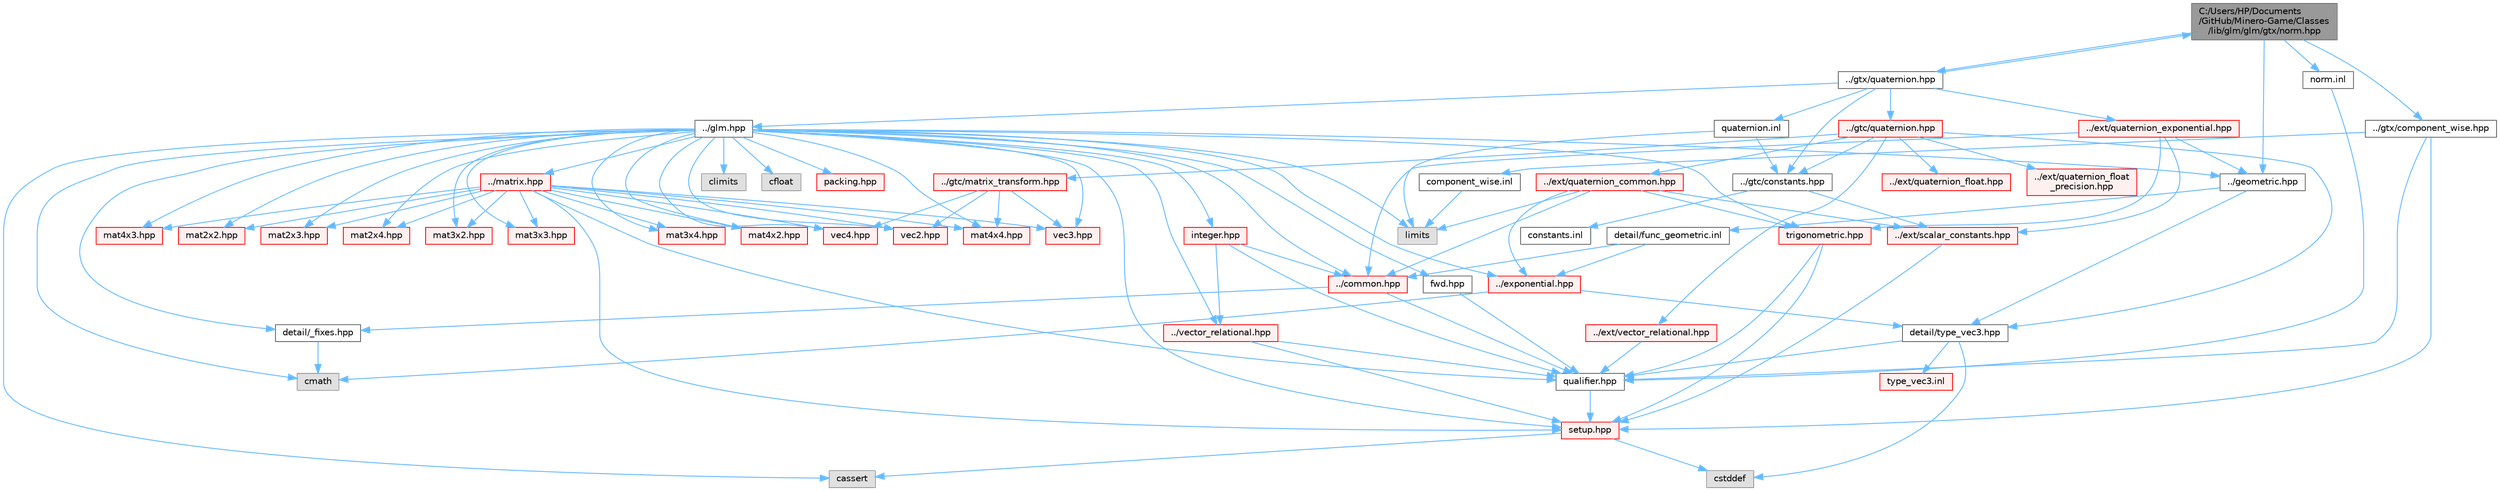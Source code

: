 digraph "C:/Users/HP/Documents/GitHub/Minero-Game/Classes/lib/glm/glm/gtx/norm.hpp"
{
 // LATEX_PDF_SIZE
  bgcolor="transparent";
  edge [fontname=Helvetica,fontsize=10,labelfontname=Helvetica,labelfontsize=10];
  node [fontname=Helvetica,fontsize=10,shape=box,height=0.2,width=0.4];
  Node1 [id="Node000001",label="C:/Users/HP/Documents\l/GitHub/Minero-Game/Classes\l/lib/glm/glm/gtx/norm.hpp",height=0.2,width=0.4,color="gray40", fillcolor="grey60", style="filled", fontcolor="black",tooltip=" "];
  Node1 -> Node2 [id="edge213_Node000001_Node000002",color="steelblue1",style="solid",tooltip=" "];
  Node2 [id="Node000002",label="../geometric.hpp",height=0.2,width=0.4,color="grey40", fillcolor="white", style="filled",URL="$_classes_2lib_2glm_2glm_2geometric_8hpp.html",tooltip=" "];
  Node2 -> Node3 [id="edge214_Node000002_Node000003",color="steelblue1",style="solid",tooltip=" "];
  Node3 [id="Node000003",label="detail/type_vec3.hpp",height=0.2,width=0.4,color="grey40", fillcolor="white", style="filled",URL="$_classes_2lib_2glm_2glm_2detail_2type__vec3_8hpp.html",tooltip=" "];
  Node3 -> Node4 [id="edge215_Node000003_Node000004",color="steelblue1",style="solid",tooltip=" "];
  Node4 [id="Node000004",label="qualifier.hpp",height=0.2,width=0.4,color="grey40", fillcolor="white", style="filled",URL="$_classes_2lib_2glm_2glm_2detail_2qualifier_8hpp.html",tooltip=" "];
  Node4 -> Node5 [id="edge216_Node000004_Node000005",color="steelblue1",style="solid",tooltip=" "];
  Node5 [id="Node000005",label="setup.hpp",height=0.2,width=0.4,color="red", fillcolor="#FFF0F0", style="filled",URL="$_classes_2lib_2glm_2glm_2detail_2setup_8hpp.html",tooltip=" "];
  Node5 -> Node6 [id="edge217_Node000005_Node000006",color="steelblue1",style="solid",tooltip=" "];
  Node6 [id="Node000006",label="cassert",height=0.2,width=0.4,color="grey60", fillcolor="#E0E0E0", style="filled",tooltip=" "];
  Node5 -> Node7 [id="edge218_Node000005_Node000007",color="steelblue1",style="solid",tooltip=" "];
  Node7 [id="Node000007",label="cstddef",height=0.2,width=0.4,color="grey60", fillcolor="#E0E0E0", style="filled",tooltip=" "];
  Node3 -> Node7 [id="edge219_Node000003_Node000007",color="steelblue1",style="solid",tooltip=" "];
  Node3 -> Node9 [id="edge220_Node000003_Node000009",color="steelblue1",style="solid",tooltip=" "];
  Node9 [id="Node000009",label="type_vec3.inl",height=0.2,width=0.4,color="red", fillcolor="#FFF0F0", style="filled",URL="$_classes_2lib_2glm_2glm_2detail_2type__vec3_8inl.html",tooltip=" "];
  Node2 -> Node12 [id="edge221_Node000002_Node000012",color="steelblue1",style="solid",tooltip=" "];
  Node12 [id="Node000012",label="detail/func_geometric.inl",height=0.2,width=0.4,color="grey40", fillcolor="white", style="filled",URL="$_classes_2lib_2glm_2glm_2detail_2func__geometric_8inl.html",tooltip=" "];
  Node12 -> Node13 [id="edge222_Node000012_Node000013",color="steelblue1",style="solid",tooltip=" "];
  Node13 [id="Node000013",label="../exponential.hpp",height=0.2,width=0.4,color="red", fillcolor="#FFF0F0", style="filled",URL="$_classes_2lib_2glm_2glm_2exponential_8hpp.html",tooltip=" "];
  Node13 -> Node3 [id="edge223_Node000013_Node000003",color="steelblue1",style="solid",tooltip=" "];
  Node13 -> Node20 [id="edge224_Node000013_Node000020",color="steelblue1",style="solid",tooltip=" "];
  Node20 [id="Node000020",label="cmath",height=0.2,width=0.4,color="grey60", fillcolor="#E0E0E0", style="filled",tooltip=" "];
  Node12 -> Node26 [id="edge225_Node000012_Node000026",color="steelblue1",style="solid",tooltip=" "];
  Node26 [id="Node000026",label="../common.hpp",height=0.2,width=0.4,color="red", fillcolor="#FFF0F0", style="filled",URL="$_classes_2lib_2glm_2glm_2common_8hpp.html",tooltip=" "];
  Node26 -> Node4 [id="edge226_Node000026_Node000004",color="steelblue1",style="solid",tooltip=" "];
  Node26 -> Node27 [id="edge227_Node000026_Node000027",color="steelblue1",style="solid",tooltip=" "];
  Node27 [id="Node000027",label="detail/_fixes.hpp",height=0.2,width=0.4,color="grey40", fillcolor="white", style="filled",URL="$_classes_2lib_2glm_2glm_2detail_2__fixes_8hpp.html",tooltip=" "];
  Node27 -> Node20 [id="edge228_Node000027_Node000020",color="steelblue1",style="solid",tooltip=" "];
  Node1 -> Node30 [id="edge229_Node000001_Node000030",color="steelblue1",style="solid",tooltip=" "];
  Node30 [id="Node000030",label="../gtx/quaternion.hpp",height=0.2,width=0.4,color="grey40", fillcolor="white", style="filled",URL="$_classes_2lib_2glm_2glm_2gtx_2quaternion_8hpp.html",tooltip=" "];
  Node30 -> Node31 [id="edge230_Node000030_Node000031",color="steelblue1",style="solid",tooltip=" "];
  Node31 [id="Node000031",label="../glm.hpp",height=0.2,width=0.4,color="grey40", fillcolor="white", style="filled",URL="$_classes_2lib_2glm_2glm_2glm_8hpp.html",tooltip=" "];
  Node31 -> Node27 [id="edge231_Node000031_Node000027",color="steelblue1",style="solid",tooltip=" "];
  Node31 -> Node5 [id="edge232_Node000031_Node000005",color="steelblue1",style="solid",tooltip=" "];
  Node31 -> Node20 [id="edge233_Node000031_Node000020",color="steelblue1",style="solid",tooltip=" "];
  Node31 -> Node32 [id="edge234_Node000031_Node000032",color="steelblue1",style="solid",tooltip=" "];
  Node32 [id="Node000032",label="climits",height=0.2,width=0.4,color="grey60", fillcolor="#E0E0E0", style="filled",tooltip=" "];
  Node31 -> Node33 [id="edge235_Node000031_Node000033",color="steelblue1",style="solid",tooltip=" "];
  Node33 [id="Node000033",label="cfloat",height=0.2,width=0.4,color="grey60", fillcolor="#E0E0E0", style="filled",tooltip=" "];
  Node31 -> Node11 [id="edge236_Node000031_Node000011",color="steelblue1",style="solid",tooltip=" "];
  Node11 [id="Node000011",label="limits",height=0.2,width=0.4,color="grey60", fillcolor="#E0E0E0", style="filled",tooltip=" "];
  Node31 -> Node6 [id="edge237_Node000031_Node000006",color="steelblue1",style="solid",tooltip=" "];
  Node31 -> Node34 [id="edge238_Node000031_Node000034",color="steelblue1",style="solid",tooltip=" "];
  Node34 [id="Node000034",label="fwd.hpp",height=0.2,width=0.4,color="grey40", fillcolor="white", style="filled",URL="$_classes_2lib_2glm_2glm_2fwd_8hpp.html",tooltip=" "];
  Node34 -> Node4 [id="edge239_Node000034_Node000004",color="steelblue1",style="solid",tooltip=" "];
  Node31 -> Node35 [id="edge240_Node000031_Node000035",color="steelblue1",style="solid",tooltip=" "];
  Node35 [id="Node000035",label="vec2.hpp",height=0.2,width=0.4,color="red", fillcolor="#FFF0F0", style="filled",URL="$_classes_2lib_2glm_2glm_2vec2_8hpp.html",tooltip=" "];
  Node31 -> Node48 [id="edge241_Node000031_Node000048",color="steelblue1",style="solid",tooltip=" "];
  Node48 [id="Node000048",label="vec3.hpp",height=0.2,width=0.4,color="red", fillcolor="#FFF0F0", style="filled",URL="$_classes_2lib_2glm_2glm_2vec3_8hpp.html",tooltip=" "];
  Node31 -> Node59 [id="edge242_Node000031_Node000059",color="steelblue1",style="solid",tooltip=" "];
  Node59 [id="Node000059",label="vec4.hpp",height=0.2,width=0.4,color="red", fillcolor="#FFF0F0", style="filled",URL="$_classes_2lib_2glm_2glm_2vec4_8hpp.html",tooltip=" "];
  Node31 -> Node70 [id="edge243_Node000031_Node000070",color="steelblue1",style="solid",tooltip=" "];
  Node70 [id="Node000070",label="mat2x2.hpp",height=0.2,width=0.4,color="red", fillcolor="#FFF0F0", style="filled",URL="$_classes_2lib_2glm_2glm_2mat2x2_8hpp.html",tooltip=" "];
  Node31 -> Node75 [id="edge244_Node000031_Node000075",color="steelblue1",style="solid",tooltip=" "];
  Node75 [id="Node000075",label="mat2x3.hpp",height=0.2,width=0.4,color="red", fillcolor="#FFF0F0", style="filled",URL="$_classes_2lib_2glm_2glm_2mat2x3_8hpp.html",tooltip=" "];
  Node31 -> Node82 [id="edge245_Node000031_Node000082",color="steelblue1",style="solid",tooltip=" "];
  Node82 [id="Node000082",label="mat2x4.hpp",height=0.2,width=0.4,color="red", fillcolor="#FFF0F0", style="filled",URL="$_classes_2lib_2glm_2glm_2mat2x4_8hpp.html",tooltip=" "];
  Node31 -> Node89 [id="edge246_Node000031_Node000089",color="steelblue1",style="solid",tooltip=" "];
  Node89 [id="Node000089",label="mat3x2.hpp",height=0.2,width=0.4,color="red", fillcolor="#FFF0F0", style="filled",URL="$_classes_2lib_2glm_2glm_2mat3x2_8hpp.html",tooltip=" "];
  Node31 -> Node96 [id="edge247_Node000031_Node000096",color="steelblue1",style="solid",tooltip=" "];
  Node96 [id="Node000096",label="mat3x3.hpp",height=0.2,width=0.4,color="red", fillcolor="#FFF0F0", style="filled",URL="$_classes_2lib_2glm_2glm_2mat3x3_8hpp.html",tooltip=" "];
  Node31 -> Node103 [id="edge248_Node000031_Node000103",color="steelblue1",style="solid",tooltip=" "];
  Node103 [id="Node000103",label="mat3x4.hpp",height=0.2,width=0.4,color="red", fillcolor="#FFF0F0", style="filled",URL="$_classes_2lib_2glm_2glm_2mat3x4_8hpp.html",tooltip=" "];
  Node31 -> Node110 [id="edge249_Node000031_Node000110",color="steelblue1",style="solid",tooltip=" "];
  Node110 [id="Node000110",label="mat4x2.hpp",height=0.2,width=0.4,color="red", fillcolor="#FFF0F0", style="filled",URL="$_classes_2lib_2glm_2glm_2mat4x2_8hpp.html",tooltip=" "];
  Node31 -> Node117 [id="edge250_Node000031_Node000117",color="steelblue1",style="solid",tooltip=" "];
  Node117 [id="Node000117",label="mat4x3.hpp",height=0.2,width=0.4,color="red", fillcolor="#FFF0F0", style="filled",URL="$_classes_2lib_2glm_2glm_2mat4x3_8hpp.html",tooltip=" "];
  Node31 -> Node124 [id="edge251_Node000031_Node000124",color="steelblue1",style="solid",tooltip=" "];
  Node124 [id="Node000124",label="mat4x4.hpp",height=0.2,width=0.4,color="red", fillcolor="#FFF0F0", style="filled",URL="$_classes_2lib_2glm_2glm_2mat4x4_8hpp.html",tooltip=" "];
  Node31 -> Node135 [id="edge252_Node000031_Node000135",color="steelblue1",style="solid",tooltip=" "];
  Node135 [id="Node000135",label="trigonometric.hpp",height=0.2,width=0.4,color="red", fillcolor="#FFF0F0", style="filled",URL="$_classes_2lib_2glm_2glm_2trigonometric_8hpp.html",tooltip=" "];
  Node135 -> Node5 [id="edge253_Node000135_Node000005",color="steelblue1",style="solid",tooltip=" "];
  Node135 -> Node4 [id="edge254_Node000135_Node000004",color="steelblue1",style="solid",tooltip=" "];
  Node31 -> Node13 [id="edge255_Node000031_Node000013",color="steelblue1",style="solid",tooltip=" "];
  Node31 -> Node26 [id="edge256_Node000031_Node000026",color="steelblue1",style="solid",tooltip=" "];
  Node31 -> Node138 [id="edge257_Node000031_Node000138",color="steelblue1",style="solid",tooltip=" "];
  Node138 [id="Node000138",label="packing.hpp",height=0.2,width=0.4,color="red", fillcolor="#FFF0F0", style="filled",URL="$_classes_2lib_2glm_2glm_2packing_8hpp.html",tooltip=" "];
  Node31 -> Node2 [id="edge258_Node000031_Node000002",color="steelblue1",style="solid",tooltip=" "];
  Node31 -> Node74 [id="edge259_Node000031_Node000074",color="steelblue1",style="solid",tooltip=" "];
  Node74 [id="Node000074",label="../matrix.hpp",height=0.2,width=0.4,color="red", fillcolor="#FFF0F0", style="filled",URL="$_classes_2lib_2glm_2glm_2matrix_8hpp.html",tooltip=" "];
  Node74 -> Node4 [id="edge260_Node000074_Node000004",color="steelblue1",style="solid",tooltip=" "];
  Node74 -> Node5 [id="edge261_Node000074_Node000005",color="steelblue1",style="solid",tooltip=" "];
  Node74 -> Node35 [id="edge262_Node000074_Node000035",color="steelblue1",style="solid",tooltip=" "];
  Node74 -> Node48 [id="edge263_Node000074_Node000048",color="steelblue1",style="solid",tooltip=" "];
  Node74 -> Node59 [id="edge264_Node000074_Node000059",color="steelblue1",style="solid",tooltip=" "];
  Node74 -> Node70 [id="edge265_Node000074_Node000070",color="steelblue1",style="solid",tooltip=" "];
  Node74 -> Node75 [id="edge266_Node000074_Node000075",color="steelblue1",style="solid",tooltip=" "];
  Node74 -> Node82 [id="edge267_Node000074_Node000082",color="steelblue1",style="solid",tooltip=" "];
  Node74 -> Node89 [id="edge268_Node000074_Node000089",color="steelblue1",style="solid",tooltip=" "];
  Node74 -> Node96 [id="edge269_Node000074_Node000096",color="steelblue1",style="solid",tooltip=" "];
  Node74 -> Node103 [id="edge270_Node000074_Node000103",color="steelblue1",style="solid",tooltip=" "];
  Node74 -> Node110 [id="edge271_Node000074_Node000110",color="steelblue1",style="solid",tooltip=" "];
  Node74 -> Node117 [id="edge272_Node000074_Node000117",color="steelblue1",style="solid",tooltip=" "];
  Node74 -> Node124 [id="edge273_Node000074_Node000124",color="steelblue1",style="solid",tooltip=" "];
  Node31 -> Node22 [id="edge274_Node000031_Node000022",color="steelblue1",style="solid",tooltip=" "];
  Node22 [id="Node000022",label="../vector_relational.hpp",height=0.2,width=0.4,color="red", fillcolor="#FFF0F0", style="filled",URL="$_classes_2lib_2glm_2glm_2vector__relational_8hpp.html",tooltip=" "];
  Node22 -> Node4 [id="edge275_Node000022_Node000004",color="steelblue1",style="solid",tooltip=" "];
  Node22 -> Node5 [id="edge276_Node000022_Node000005",color="steelblue1",style="solid",tooltip=" "];
  Node31 -> Node142 [id="edge277_Node000031_Node000142",color="steelblue1",style="solid",tooltip=" "];
  Node142 [id="Node000142",label="integer.hpp",height=0.2,width=0.4,color="red", fillcolor="#FFF0F0", style="filled",URL="$_classes_2lib_2glm_2glm_2integer_8hpp.html",tooltip=" "];
  Node142 -> Node4 [id="edge278_Node000142_Node000004",color="steelblue1",style="solid",tooltip=" "];
  Node142 -> Node26 [id="edge279_Node000142_Node000026",color="steelblue1",style="solid",tooltip=" "];
  Node142 -> Node22 [id="edge280_Node000142_Node000022",color="steelblue1",style="solid",tooltip=" "];
  Node30 -> Node146 [id="edge281_Node000030_Node000146",color="steelblue1",style="solid",tooltip=" "];
  Node146 [id="Node000146",label="../gtc/constants.hpp",height=0.2,width=0.4,color="grey40", fillcolor="white", style="filled",URL="$_classes_2lib_2glm_2glm_2gtc_2constants_8hpp.html",tooltip=" "];
  Node146 -> Node147 [id="edge282_Node000146_Node000147",color="steelblue1",style="solid",tooltip=" "];
  Node147 [id="Node000147",label="../ext/scalar_constants.hpp",height=0.2,width=0.4,color="red", fillcolor="#FFF0F0", style="filled",URL="$_classes_2lib_2glm_2glm_2ext_2scalar__constants_8hpp.html",tooltip=" "];
  Node147 -> Node5 [id="edge283_Node000147_Node000005",color="steelblue1",style="solid",tooltip=" "];
  Node146 -> Node149 [id="edge284_Node000146_Node000149",color="steelblue1",style="solid",tooltip=" "];
  Node149 [id="Node000149",label="constants.inl",height=0.2,width=0.4,color="grey40", fillcolor="white", style="filled",URL="$_classes_2lib_2glm_2glm_2gtc_2constants_8inl.html",tooltip=" "];
  Node30 -> Node150 [id="edge285_Node000030_Node000150",color="steelblue1",style="solid",tooltip=" "];
  Node150 [id="Node000150",label="../gtc/quaternion.hpp",height=0.2,width=0.4,color="red", fillcolor="#FFF0F0", style="filled",URL="$_classes_2lib_2glm_2glm_2gtc_2quaternion_8hpp.html",tooltip=" "];
  Node150 -> Node146 [id="edge286_Node000150_Node000146",color="steelblue1",style="solid",tooltip=" "];
  Node150 -> Node151 [id="edge287_Node000150_Node000151",color="steelblue1",style="solid",tooltip=" "];
  Node151 [id="Node000151",label="../gtc/matrix_transform.hpp",height=0.2,width=0.4,color="red", fillcolor="#FFF0F0", style="filled",URL="$_classes_2lib_2glm_2glm_2gtc_2matrix__transform_8hpp.html",tooltip=" "];
  Node151 -> Node124 [id="edge288_Node000151_Node000124",color="steelblue1",style="solid",tooltip=" "];
  Node151 -> Node35 [id="edge289_Node000151_Node000035",color="steelblue1",style="solid",tooltip=" "];
  Node151 -> Node48 [id="edge290_Node000151_Node000048",color="steelblue1",style="solid",tooltip=" "];
  Node151 -> Node59 [id="edge291_Node000151_Node000059",color="steelblue1",style="solid",tooltip=" "];
  Node150 -> Node159 [id="edge292_Node000150_Node000159",color="steelblue1",style="solid",tooltip=" "];
  Node159 [id="Node000159",label="../ext/vector_relational.hpp",height=0.2,width=0.4,color="red", fillcolor="#FFF0F0", style="filled",URL="$_classes_2lib_2glm_2glm_2ext_2vector__relational_8hpp.html",tooltip=" "];
  Node159 -> Node4 [id="edge293_Node000159_Node000004",color="steelblue1",style="solid",tooltip=" "];
  Node150 -> Node162 [id="edge294_Node000150_Node000162",color="steelblue1",style="solid",tooltip=" "];
  Node162 [id="Node000162",label="../ext/quaternion_common.hpp",height=0.2,width=0.4,color="red", fillcolor="#FFF0F0", style="filled",URL="$_classes_2lib_2glm_2glm_2ext_2quaternion__common_8hpp.html",tooltip=" "];
  Node162 -> Node147 [id="edge295_Node000162_Node000147",color="steelblue1",style="solid",tooltip=" "];
  Node162 -> Node26 [id="edge296_Node000162_Node000026",color="steelblue1",style="solid",tooltip=" "];
  Node162 -> Node135 [id="edge297_Node000162_Node000135",color="steelblue1",style="solid",tooltip=" "];
  Node162 -> Node13 [id="edge298_Node000162_Node000013",color="steelblue1",style="solid",tooltip=" "];
  Node162 -> Node11 [id="edge299_Node000162_Node000011",color="steelblue1",style="solid",tooltip=" "];
  Node150 -> Node167 [id="edge300_Node000150_Node000167",color="steelblue1",style="solid",tooltip=" "];
  Node167 [id="Node000167",label="../ext/quaternion_float.hpp",height=0.2,width=0.4,color="red", fillcolor="#FFF0F0", style="filled",URL="$_classes_2lib_2glm_2glm_2ext_2quaternion__float_8hpp.html",tooltip=" "];
  Node150 -> Node172 [id="edge301_Node000150_Node000172",color="steelblue1",style="solid",tooltip=" "];
  Node172 [id="Node000172",label="../ext/quaternion_float\l_precision.hpp",height=0.2,width=0.4,color="red", fillcolor="#FFF0F0", style="filled",URL="$_classes_2lib_2glm_2glm_2ext_2quaternion__float__precision_8hpp.html",tooltip=" "];
  Node150 -> Node3 [id="edge302_Node000150_Node000003",color="steelblue1",style="solid",tooltip=" "];
  Node30 -> Node182 [id="edge303_Node000030_Node000182",color="steelblue1",style="solid",tooltip=" "];
  Node182 [id="Node000182",label="../ext/quaternion_exponential.hpp",height=0.2,width=0.4,color="red", fillcolor="#FFF0F0", style="filled",URL="$_classes_2lib_2glm_2glm_2ext_2quaternion__exponential_8hpp.html",tooltip=" "];
  Node182 -> Node26 [id="edge304_Node000182_Node000026",color="steelblue1",style="solid",tooltip=" "];
  Node182 -> Node135 [id="edge305_Node000182_Node000135",color="steelblue1",style="solid",tooltip=" "];
  Node182 -> Node2 [id="edge306_Node000182_Node000002",color="steelblue1",style="solid",tooltip=" "];
  Node182 -> Node147 [id="edge307_Node000182_Node000147",color="steelblue1",style="solid",tooltip=" "];
  Node30 -> Node1 [id="edge308_Node000030_Node000001",color="steelblue1",style="solid",tooltip=" "];
  Node30 -> Node184 [id="edge309_Node000030_Node000184",color="steelblue1",style="solid",tooltip=" "];
  Node184 [id="Node000184",label="quaternion.inl",height=0.2,width=0.4,color="grey40", fillcolor="white", style="filled",URL="$_classes_2lib_2glm_2glm_2gtx_2quaternion_8inl.html",tooltip=" "];
  Node184 -> Node11 [id="edge310_Node000184_Node000011",color="steelblue1",style="solid",tooltip=" "];
  Node184 -> Node146 [id="edge311_Node000184_Node000146",color="steelblue1",style="solid",tooltip=" "];
  Node1 -> Node185 [id="edge312_Node000001_Node000185",color="steelblue1",style="solid",tooltip=" "];
  Node185 [id="Node000185",label="../gtx/component_wise.hpp",height=0.2,width=0.4,color="grey40", fillcolor="white", style="filled",URL="$_classes_2lib_2glm_2glm_2gtx_2component__wise_8hpp.html",tooltip=" "];
  Node185 -> Node5 [id="edge313_Node000185_Node000005",color="steelblue1",style="solid",tooltip=" "];
  Node185 -> Node4 [id="edge314_Node000185_Node000004",color="steelblue1",style="solid",tooltip=" "];
  Node185 -> Node186 [id="edge315_Node000185_Node000186",color="steelblue1",style="solid",tooltip=" "];
  Node186 [id="Node000186",label="component_wise.inl",height=0.2,width=0.4,color="grey40", fillcolor="white", style="filled",URL="$_classes_2lib_2glm_2glm_2gtx_2component__wise_8inl.html",tooltip=" "];
  Node186 -> Node11 [id="edge316_Node000186_Node000011",color="steelblue1",style="solid",tooltip=" "];
  Node1 -> Node187 [id="edge317_Node000001_Node000187",color="steelblue1",style="solid",tooltip=" "];
  Node187 [id="Node000187",label="norm.inl",height=0.2,width=0.4,color="grey40", fillcolor="white", style="filled",URL="$_classes_2lib_2glm_2glm_2gtx_2norm_8inl.html",tooltip=" "];
  Node187 -> Node4 [id="edge318_Node000187_Node000004",color="steelblue1",style="solid",tooltip=" "];
}
